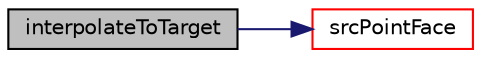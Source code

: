 digraph "interpolateToTarget"
{
  bgcolor="transparent";
  edge [fontname="Helvetica",fontsize="10",labelfontname="Helvetica",labelfontsize="10"];
  node [fontname="Helvetica",fontsize="10",shape=record];
  rankdir="LR";
  Node1 [label="interpolateToTarget",height=0.2,width=0.4,color="black", fillcolor="grey75", style="filled", fontcolor="black"];
  Node1 -> Node2 [color="midnightblue",fontsize="10",style="solid",fontname="Helvetica"];
  Node2 [label="srcPointFace",height=0.2,width=0.4,color="red",URL="$a00047.html#aff8c27ee1790c394bf40b2f090cd4660",tooltip="Return source patch face index of point on target patch face. "];
}
